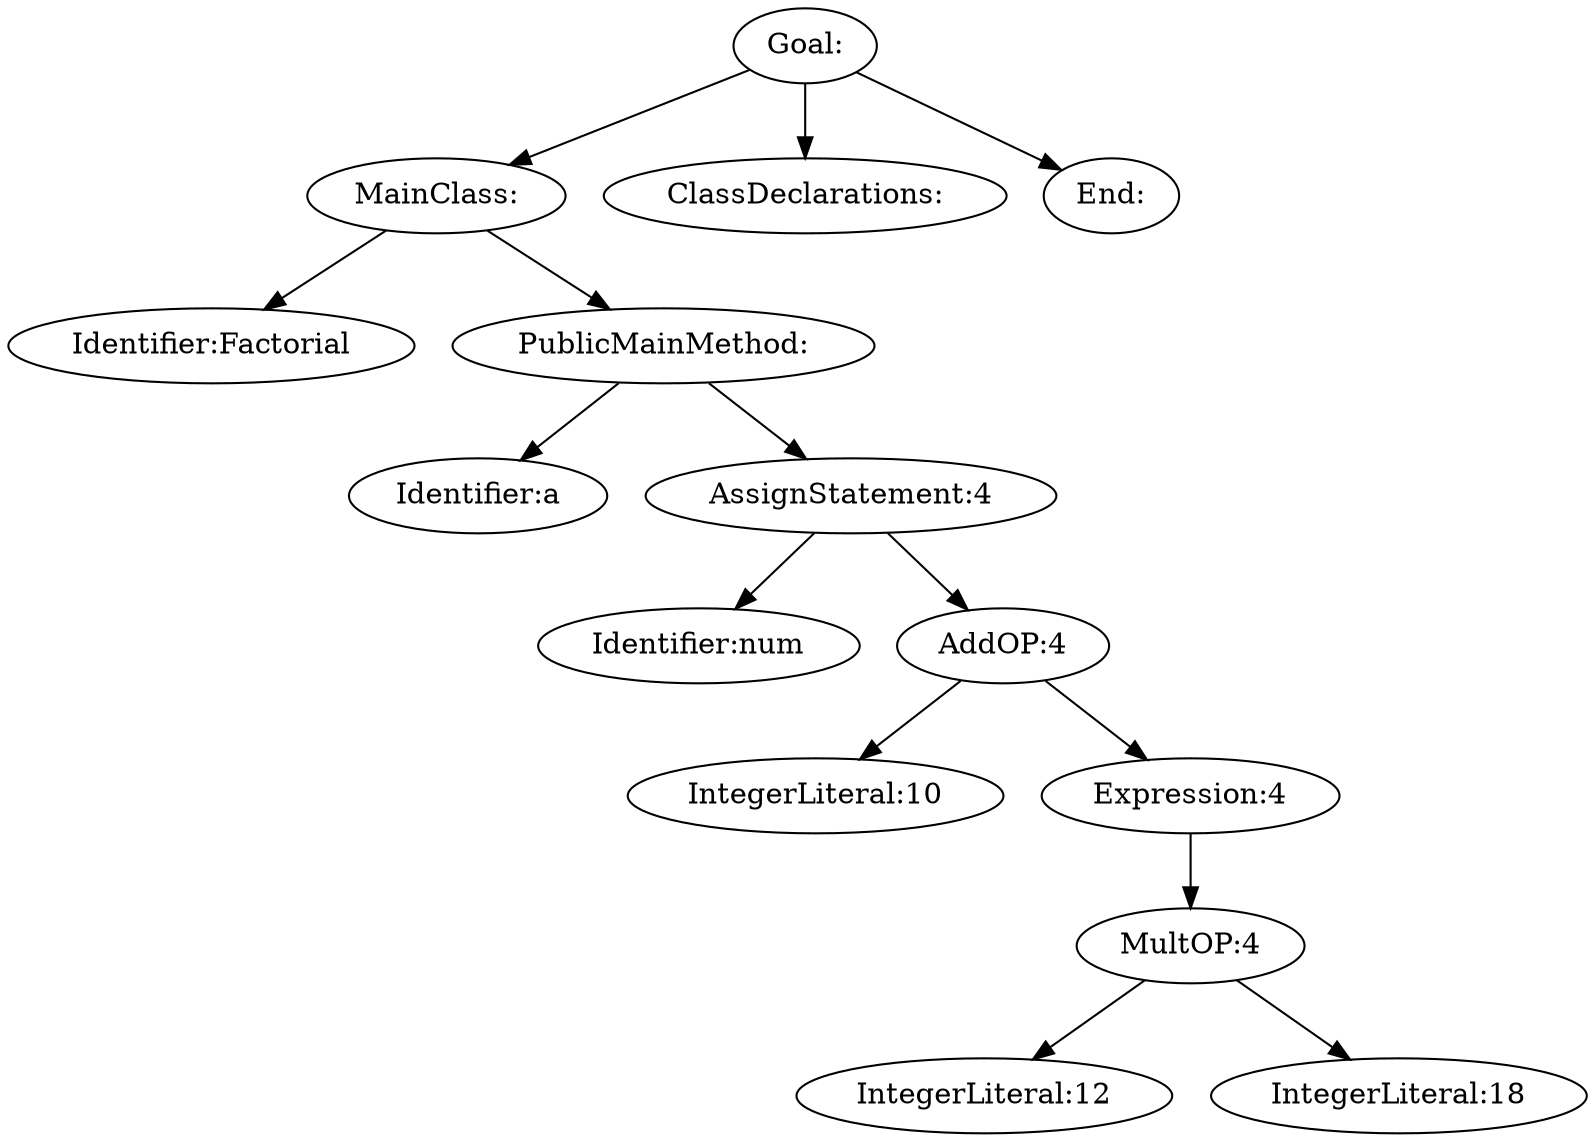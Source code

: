 digraph {
n0 [label="Goal:"];
n1 [label="MainClass:"];
n2 [label="Identifier:Factorial"];
n1 -> n2
n3 [label="PublicMainMethod:"];
n4 [label="Identifier:a"];
n3 -> n4
n5 [label="AssignStatement:4"];
n6 [label="Identifier:num"];
n5 -> n6
n7 [label="AddOP:4"];
n8 [label="IntegerLiteral:10"];
n7 -> n8
n9 [label="Expression:4"];
n10 [label="MultOP:4"];
n11 [label="IntegerLiteral:12"];
n10 -> n11
n12 [label="IntegerLiteral:18"];
n10 -> n12
n9 -> n10
n7 -> n9
n5 -> n7
n3 -> n5
n1 -> n3
n0 -> n1
n13 [label="ClassDeclarations:"];
n0 -> n13
n14 [label="End:"];
n0 -> n14
}

